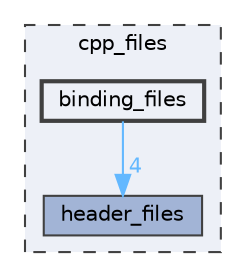 digraph "binding_files"
{
 // LATEX_PDF_SIZE
  bgcolor="transparent";
  edge [fontname=Helvetica,fontsize=10,labelfontname=Helvetica,labelfontsize=10];
  node [fontname=Helvetica,fontsize=10,shape=box,height=0.2,width=0.4];
  compound=true
  subgraph clusterdir_6e5c7e74993d3e57a5e2fc31dd7ad607 {
    graph [ bgcolor="#edf0f7", pencolor="grey25", label="cpp_files", fontname=Helvetica,fontsize=10 style="filled,dashed", URL="dir_6e5c7e74993d3e57a5e2fc31dd7ad607.html",tooltip=""]
  dir_f5301862775c2b828cec0a06d63dbecb [label="header_files", fillcolor="#a2b4d6", color="grey25", style="filled", URL="dir_f5301862775c2b828cec0a06d63dbecb.html",tooltip=""];
  dir_1085ca04a155bafabf9e70f97ff4518c [label="binding_files", fillcolor="#edf0f7", color="grey25", style="filled,bold", URL="dir_1085ca04a155bafabf9e70f97ff4518c.html",tooltip=""];
  }
  dir_1085ca04a155bafabf9e70f97ff4518c->dir_f5301862775c2b828cec0a06d63dbecb [headlabel="4", labeldistance=1.5 headhref="dir_000000_000003.html" href="dir_000000_000003.html" color="steelblue1" fontcolor="steelblue1"];
}
